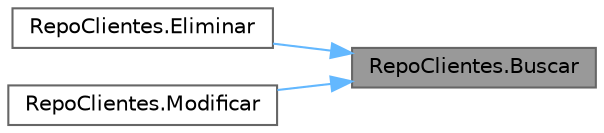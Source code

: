 digraph "RepoClientes.Buscar"
{
 // INTERACTIVE_SVG=YES
 // LATEX_PDF_SIZE
  bgcolor="transparent";
  edge [fontname=Helvetica,fontsize=10,labelfontname=Helvetica,labelfontsize=10];
  node [fontname=Helvetica,fontsize=10,shape=box,height=0.2,width=0.4];
  rankdir="RL";
  Node1 [id="Node000001",label="RepoClientes.Buscar",height=0.2,width=0.4,color="gray40", fillcolor="grey60", style="filled", fontcolor="black",tooltip="Busca un cliente por su ID (Operación Read)."];
  Node1 -> Node2 [id="edge1_Node000001_Node000002",dir="back",color="steelblue1",style="solid",tooltip=" "];
  Node2 [id="Node000002",label="RepoClientes.Eliminar",height=0.2,width=0.4,color="grey40", fillcolor="white", style="filled",URL="$classRepoClientes.html#a0fa1dddcda2caf8017652637e72a8bed",tooltip="Elimina un cliente de la lista por su ID (Operación Delete)."];
  Node1 -> Node3 [id="edge2_Node000001_Node000003",dir="back",color="steelblue1",style="solid",tooltip=" "];
  Node3 [id="Node000003",label="RepoClientes.Modificar",height=0.2,width=0.4,color="grey40", fillcolor="white", style="filled",URL="$classRepoClientes.html#a7e0da5a501f3a58bec1fc5863137f9ca",tooltip="Actualiza los datos de un cliente existente (Operación Update)."];
}
